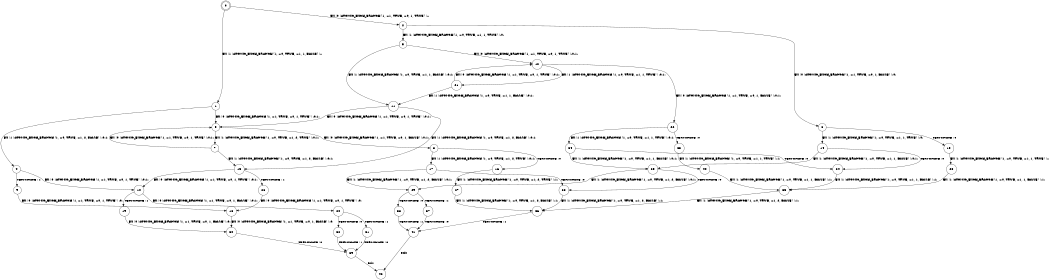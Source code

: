 digraph BCG {
size = "7, 10.5";
center = TRUE;
node [shape = circle];
0 [peripheries = 2];
0 -> 1 [label = "EX !1 !ATOMIC_EXCH_BRANCH (1, +0, TRUE, +1, 1, FALSE) !::"];
0 -> 2 [label = "EX !0 !ATOMIC_EXCH_BRANCH (1, +1, TRUE, +0, 1, TRUE) !::"];
1 -> 3 [label = "EX !0 !ATOMIC_EXCH_BRANCH (1, +1, TRUE, +0, 1, TRUE) !:0:1:"];
1 -> 4 [label = "EX !1 !ATOMIC_EXCH_BRANCH (1, +0, TRUE, +1, 2, FALSE) !:0:1:"];
2 -> 5 [label = "EX !1 !ATOMIC_EXCH_BRANCH (1, +0, TRUE, +1, 1, TRUE) !:0:"];
2 -> 6 [label = "EX !0 !ATOMIC_EXCH_BRANCH (1, +1, TRUE, +0, 1, FALSE) !:0:"];
3 -> 7 [label = "EX !1 !ATOMIC_EXCH_BRANCH (1, +0, TRUE, +1, 2, TRUE) !:0:1:"];
3 -> 8 [label = "EX !0 !ATOMIC_EXCH_BRANCH (1, +1, TRUE, +0, 1, FALSE) !:0:1:"];
4 -> 9 [label = "TERMINATE !1"];
4 -> 10 [label = "EX !0 !ATOMIC_EXCH_BRANCH (1, +1, TRUE, +0, 1, TRUE) !:0:1:"];
5 -> 11 [label = "EX !1 !ATOMIC_EXCH_BRANCH (1, +0, TRUE, +1, 1, FALSE) !:0:1:"];
5 -> 12 [label = "EX !0 !ATOMIC_EXCH_BRANCH (1, +1, TRUE, +0, 1, TRUE) !:0:1:"];
6 -> 13 [label = "TERMINATE !0"];
6 -> 14 [label = "EX !1 !ATOMIC_EXCH_BRANCH (1, +0, TRUE, +1, 1, TRUE) !:0:"];
7 -> 15 [label = "EX !1 !ATOMIC_EXCH_BRANCH (1, +0, TRUE, +1, 2, FALSE) !:0:1:"];
7 -> 3 [label = "EX !0 !ATOMIC_EXCH_BRANCH (1, +1, TRUE, +0, 1, TRUE) !:0:1:"];
8 -> 16 [label = "TERMINATE !0"];
8 -> 17 [label = "EX !1 !ATOMIC_EXCH_BRANCH (1, +0, TRUE, +1, 2, TRUE) !:0:1:"];
9 -> 18 [label = "EX !0 !ATOMIC_EXCH_BRANCH (1, +1, TRUE, +0, 1, TRUE) !:0:"];
10 -> 19 [label = "TERMINATE !1"];
10 -> 20 [label = "EX !0 !ATOMIC_EXCH_BRANCH (1, +1, TRUE, +0, 1, FALSE) !:0:1:"];
11 -> 15 [label = "EX !1 !ATOMIC_EXCH_BRANCH (1, +0, TRUE, +1, 2, FALSE) !:0:1:"];
11 -> 3 [label = "EX !0 !ATOMIC_EXCH_BRANCH (1, +1, TRUE, +0, 1, TRUE) !:0:1:"];
12 -> 21 [label = "EX !1 !ATOMIC_EXCH_BRANCH (1, +0, TRUE, +1, 1, TRUE) !:0:1:"];
12 -> 22 [label = "EX !0 !ATOMIC_EXCH_BRANCH (1, +1, TRUE, +0, 1, FALSE) !:0:1:"];
13 -> 23 [label = "EX !1 !ATOMIC_EXCH_BRANCH (1, +0, TRUE, +1, 1, TRUE) !::"];
14 -> 24 [label = "TERMINATE !0"];
14 -> 25 [label = "EX !1 !ATOMIC_EXCH_BRANCH (1, +0, TRUE, +1, 1, FALSE) !:0:1:"];
15 -> 26 [label = "TERMINATE !1"];
15 -> 10 [label = "EX !0 !ATOMIC_EXCH_BRANCH (1, +1, TRUE, +0, 1, TRUE) !:0:1:"];
16 -> 27 [label = "EX !1 !ATOMIC_EXCH_BRANCH (1, +0, TRUE, +1, 2, TRUE) !:1:"];
17 -> 28 [label = "TERMINATE !0"];
17 -> 29 [label = "EX !1 !ATOMIC_EXCH_BRANCH (1, +0, TRUE, +1, 2, FALSE) !:0:1:"];
18 -> 30 [label = "EX !0 !ATOMIC_EXCH_BRANCH (1, +1, TRUE, +0, 1, FALSE) !:0:"];
19 -> 30 [label = "EX !0 !ATOMIC_EXCH_BRANCH (1, +1, TRUE, +0, 1, FALSE) !:0:"];
20 -> 31 [label = "TERMINATE !1"];
20 -> 32 [label = "TERMINATE !0"];
21 -> 11 [label = "EX !1 !ATOMIC_EXCH_BRANCH (1, +0, TRUE, +1, 1, FALSE) !:0:1:"];
21 -> 12 [label = "EX !0 !ATOMIC_EXCH_BRANCH (1, +1, TRUE, +0, 1, TRUE) !:0:1:"];
22 -> 33 [label = "TERMINATE !0"];
22 -> 34 [label = "EX !1 !ATOMIC_EXCH_BRANCH (1, +0, TRUE, +1, 1, TRUE) !:0:1:"];
23 -> 35 [label = "EX !1 !ATOMIC_EXCH_BRANCH (1, +0, TRUE, +1, 1, FALSE) !:1:"];
24 -> 35 [label = "EX !1 !ATOMIC_EXCH_BRANCH (1, +0, TRUE, +1, 1, FALSE) !:1:"];
25 -> 28 [label = "TERMINATE !0"];
25 -> 29 [label = "EX !1 !ATOMIC_EXCH_BRANCH (1, +0, TRUE, +1, 2, FALSE) !:0:1:"];
26 -> 18 [label = "EX !0 !ATOMIC_EXCH_BRANCH (1, +1, TRUE, +0, 1, TRUE) !:0:"];
27 -> 36 [label = "EX !1 !ATOMIC_EXCH_BRANCH (1, +0, TRUE, +1, 2, FALSE) !:1:"];
28 -> 36 [label = "EX !1 !ATOMIC_EXCH_BRANCH (1, +0, TRUE, +1, 2, FALSE) !:1:"];
29 -> 37 [label = "TERMINATE !1"];
29 -> 38 [label = "TERMINATE !0"];
30 -> 39 [label = "TERMINATE !0"];
31 -> 39 [label = "TERMINATE !0"];
32 -> 39 [label = "TERMINATE !1"];
33 -> 40 [label = "EX !1 !ATOMIC_EXCH_BRANCH (1, +0, TRUE, +1, 1, TRUE) !:1:"];
34 -> 24 [label = "TERMINATE !0"];
34 -> 25 [label = "EX !1 !ATOMIC_EXCH_BRANCH (1, +0, TRUE, +1, 1, FALSE) !:0:1:"];
35 -> 36 [label = "EX !1 !ATOMIC_EXCH_BRANCH (1, +0, TRUE, +1, 2, FALSE) !:1:"];
36 -> 41 [label = "TERMINATE !1"];
37 -> 41 [label = "TERMINATE !0"];
38 -> 41 [label = "TERMINATE !1"];
39 -> 42 [label = "exit"];
40 -> 35 [label = "EX !1 !ATOMIC_EXCH_BRANCH (1, +0, TRUE, +1, 1, FALSE) !:1:"];
41 -> 42 [label = "exit"];
}
